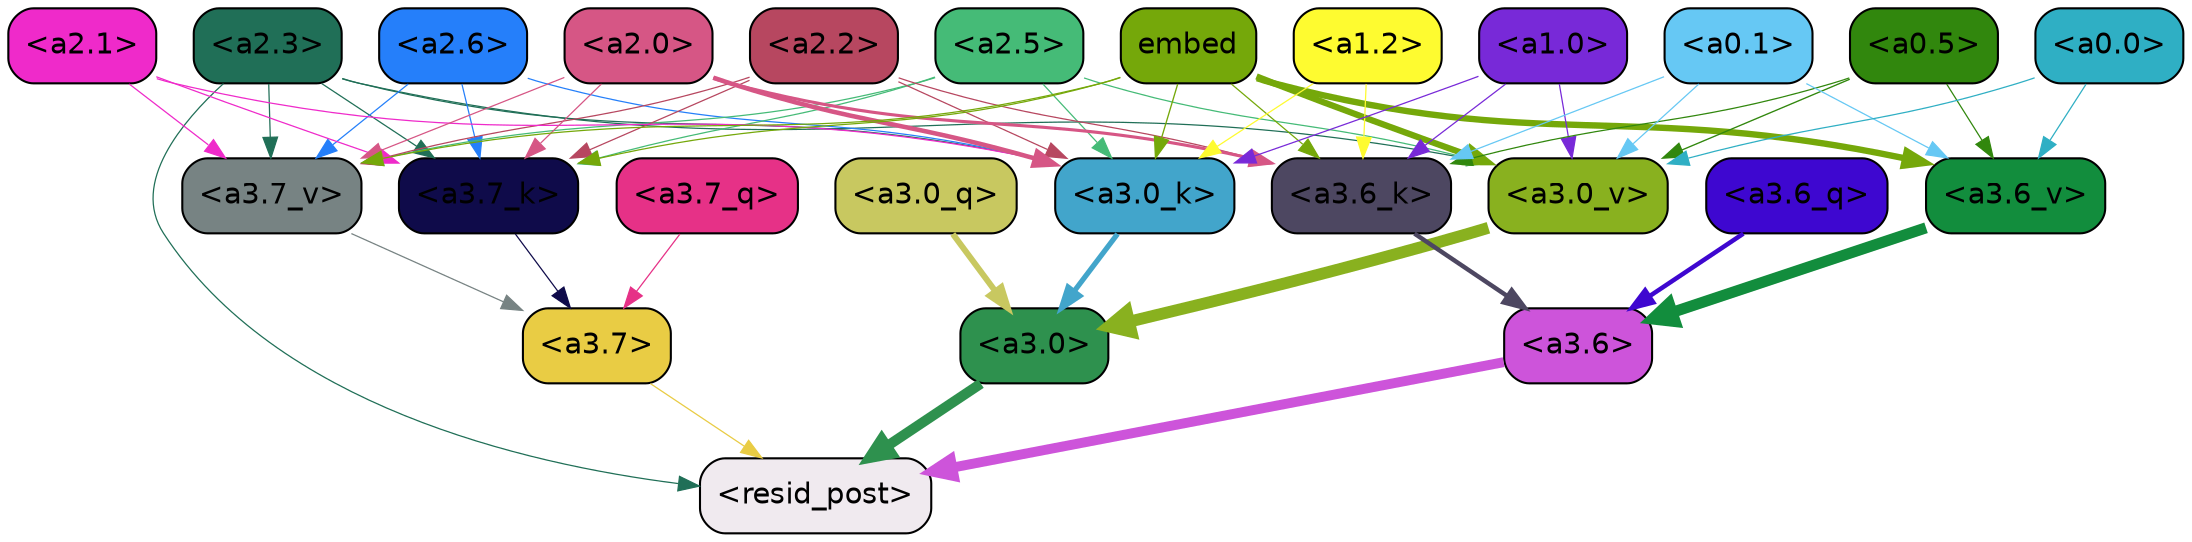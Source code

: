 strict digraph "" {
	graph [bgcolor=transparent,
		layout=dot,
		overlap=false,
		splines=true
	];
	"<a3.7>"	[color=black,
		fillcolor="#e9cc44",
		fontname=Helvetica,
		shape=box,
		style="filled, rounded"];
	"<resid_post>"	[color=black,
		fillcolor="#f0eaef",
		fontname=Helvetica,
		shape=box,
		style="filled, rounded"];
	"<a3.7>" -> "<resid_post>"	[color="#e9cc44",
		penwidth=0.6];
	"<a3.6>"	[color=black,
		fillcolor="#cd54da",
		fontname=Helvetica,
		shape=box,
		style="filled, rounded"];
	"<a3.6>" -> "<resid_post>"	[color="#cd54da",
		penwidth=4.7534414529800415];
	"<a3.0>"	[color=black,
		fillcolor="#2e914e",
		fontname=Helvetica,
		shape=box,
		style="filled, rounded"];
	"<a3.0>" -> "<resid_post>"	[color="#2e914e",
		penwidth=4.898576855659485];
	"<a2.3>"	[color=black,
		fillcolor="#206f57",
		fontname=Helvetica,
		shape=box,
		style="filled, rounded"];
	"<a2.3>" -> "<resid_post>"	[color="#206f57",
		penwidth=0.6];
	"<a3.7_k>"	[color=black,
		fillcolor="#0f0b4a",
		fontname=Helvetica,
		shape=box,
		style="filled, rounded"];
	"<a2.3>" -> "<a3.7_k>"	[color="#206f57",
		penwidth=0.6];
	"<a3.0_k>"	[color=black,
		fillcolor="#42a5cb",
		fontname=Helvetica,
		shape=box,
		style="filled, rounded"];
	"<a2.3>" -> "<a3.0_k>"	[color="#206f57",
		penwidth=0.6];
	"<a3.7_v>"	[color=black,
		fillcolor="#778383",
		fontname=Helvetica,
		shape=box,
		style="filled, rounded"];
	"<a2.3>" -> "<a3.7_v>"	[color="#206f57",
		penwidth=0.6];
	"<a3.0_v>"	[color=black,
		fillcolor="#89b11f",
		fontname=Helvetica,
		shape=box,
		style="filled, rounded"];
	"<a2.3>" -> "<a3.0_v>"	[color="#206f57",
		penwidth=0.6];
	"<a3.7_q>"	[color=black,
		fillcolor="#e63187",
		fontname=Helvetica,
		shape=box,
		style="filled, rounded"];
	"<a3.7_q>" -> "<a3.7>"	[color="#e63187",
		penwidth=0.6];
	"<a3.6_q>"	[color=black,
		fillcolor="#3e07d0",
		fontname=Helvetica,
		shape=box,
		style="filled, rounded"];
	"<a3.6_q>" -> "<a3.6>"	[color="#3e07d0",
		penwidth=2.160832464694977];
	"<a3.0_q>"	[color=black,
		fillcolor="#c8c860",
		fontname=Helvetica,
		shape=box,
		style="filled, rounded"];
	"<a3.0_q>" -> "<a3.0>"	[color="#c8c860",
		penwidth=2.870753765106201];
	"<a3.7_k>" -> "<a3.7>"	[color="#0f0b4a",
		penwidth=0.6];
	"<a3.6_k>"	[color=black,
		fillcolor="#4d4761",
		fontname=Helvetica,
		shape=box,
		style="filled, rounded"];
	"<a3.6_k>" -> "<a3.6>"	[color="#4d4761",
		penwidth=2.13908451795578];
	"<a3.0_k>" -> "<a3.0>"	[color="#42a5cb",
		penwidth=2.520303964614868];
	"<a3.7_v>" -> "<a3.7>"	[color="#778383",
		penwidth=0.6];
	"<a3.6_v>"	[color=black,
		fillcolor="#128d3d",
		fontname=Helvetica,
		shape=box,
		style="filled, rounded"];
	"<a3.6_v>" -> "<a3.6>"	[color="#128d3d",
		penwidth=5.297133803367615];
	"<a3.0_v>" -> "<a3.0>"	[color="#89b11f",
		penwidth=5.680712580680847];
	"<a2.6>"	[color=black,
		fillcolor="#257ffa",
		fontname=Helvetica,
		shape=box,
		style="filled, rounded"];
	"<a2.6>" -> "<a3.7_k>"	[color="#257ffa",
		penwidth=0.6];
	"<a2.6>" -> "<a3.0_k>"	[color="#257ffa",
		penwidth=0.6];
	"<a2.6>" -> "<a3.7_v>"	[color="#257ffa",
		penwidth=0.6];
	"<a2.5>"	[color=black,
		fillcolor="#45bb77",
		fontname=Helvetica,
		shape=box,
		style="filled, rounded"];
	"<a2.5>" -> "<a3.7_k>"	[color="#45bb77",
		penwidth=0.6];
	"<a2.5>" -> "<a3.0_k>"	[color="#45bb77",
		penwidth=0.6];
	"<a2.5>" -> "<a3.7_v>"	[color="#45bb77",
		penwidth=0.6];
	"<a2.5>" -> "<a3.0_v>"	[color="#45bb77",
		penwidth=0.6];
	"<a2.2>"	[color=black,
		fillcolor="#b74760",
		fontname=Helvetica,
		shape=box,
		style="filled, rounded"];
	"<a2.2>" -> "<a3.7_k>"	[color="#b74760",
		penwidth=0.6];
	"<a2.2>" -> "<a3.6_k>"	[color="#b74760",
		penwidth=0.6];
	"<a2.2>" -> "<a3.0_k>"	[color="#b74760",
		penwidth=0.6];
	"<a2.2>" -> "<a3.7_v>"	[color="#b74760",
		penwidth=0.6];
	"<a2.1>"	[color=black,
		fillcolor="#ef2aca",
		fontname=Helvetica,
		shape=box,
		style="filled, rounded"];
	"<a2.1>" -> "<a3.7_k>"	[color="#ef2aca",
		penwidth=0.6];
	"<a2.1>" -> "<a3.0_k>"	[color="#ef2aca",
		penwidth=0.6];
	"<a2.1>" -> "<a3.7_v>"	[color="#ef2aca",
		penwidth=0.6];
	"<a2.0>"	[color=black,
		fillcolor="#d65685",
		fontname=Helvetica,
		shape=box,
		style="filled, rounded"];
	"<a2.0>" -> "<a3.7_k>"	[color="#d65685",
		penwidth=0.6];
	"<a2.0>" -> "<a3.6_k>"	[color="#d65685",
		penwidth=1.4957321882247925];
	"<a2.0>" -> "<a3.0_k>"	[color="#d65685",
		penwidth=2.18752121925354];
	"<a2.0>" -> "<a3.7_v>"	[color="#d65685",
		penwidth=0.6];
	embed	[color=black,
		fillcolor="#75a80a",
		fontname=Helvetica,
		shape=box,
		style="filled, rounded"];
	embed -> "<a3.7_k>"	[color="#75a80a",
		penwidth=0.6];
	embed -> "<a3.6_k>"	[color="#75a80a",
		penwidth=0.6];
	embed -> "<a3.0_k>"	[color="#75a80a",
		penwidth=0.6394047290086746];
	embed -> "<a3.7_v>"	[color="#75a80a",
		penwidth=0.6];
	embed -> "<a3.6_v>"	[color="#75a80a",
		penwidth=3.067279100418091];
	embed -> "<a3.0_v>"	[color="#75a80a",
		penwidth=3.0212591886520386];
	"<a1.2>"	[color=black,
		fillcolor="#fefb30",
		fontname=Helvetica,
		shape=box,
		style="filled, rounded"];
	"<a1.2>" -> "<a3.6_k>"	[color="#fefb30",
		penwidth=0.6];
	"<a1.2>" -> "<a3.0_k>"	[color="#fefb30",
		penwidth=0.6];
	"<a1.0>"	[color=black,
		fillcolor="#7829d8",
		fontname=Helvetica,
		shape=box,
		style="filled, rounded"];
	"<a1.0>" -> "<a3.6_k>"	[color="#7829d8",
		penwidth=0.6];
	"<a1.0>" -> "<a3.0_k>"	[color="#7829d8",
		penwidth=0.6];
	"<a1.0>" -> "<a3.0_v>"	[color="#7829d8",
		penwidth=0.6];
	"<a0.5>"	[color=black,
		fillcolor="#31870d",
		fontname=Helvetica,
		shape=box,
		style="filled, rounded"];
	"<a0.5>" -> "<a3.6_k>"	[color="#31870d",
		penwidth=0.6];
	"<a0.5>" -> "<a3.6_v>"	[color="#31870d",
		penwidth=0.6];
	"<a0.5>" -> "<a3.0_v>"	[color="#31870d",
		penwidth=0.648682102560997];
	"<a0.1>"	[color=black,
		fillcolor="#66c8f4",
		fontname=Helvetica,
		shape=box,
		style="filled, rounded"];
	"<a0.1>" -> "<a3.6_k>"	[color="#66c8f4",
		penwidth=0.6];
	"<a0.1>" -> "<a3.6_v>"	[color="#66c8f4",
		penwidth=0.6];
	"<a0.1>" -> "<a3.0_v>"	[color="#66c8f4",
		penwidth=0.6];
	"<a0.0>"	[color=black,
		fillcolor="#2fafc4",
		fontname=Helvetica,
		shape=box,
		style="filled, rounded"];
	"<a0.0>" -> "<a3.6_v>"	[color="#2fafc4",
		penwidth=0.6];
	"<a0.0>" -> "<a3.0_v>"	[color="#2fafc4",
		penwidth=0.6];
}
